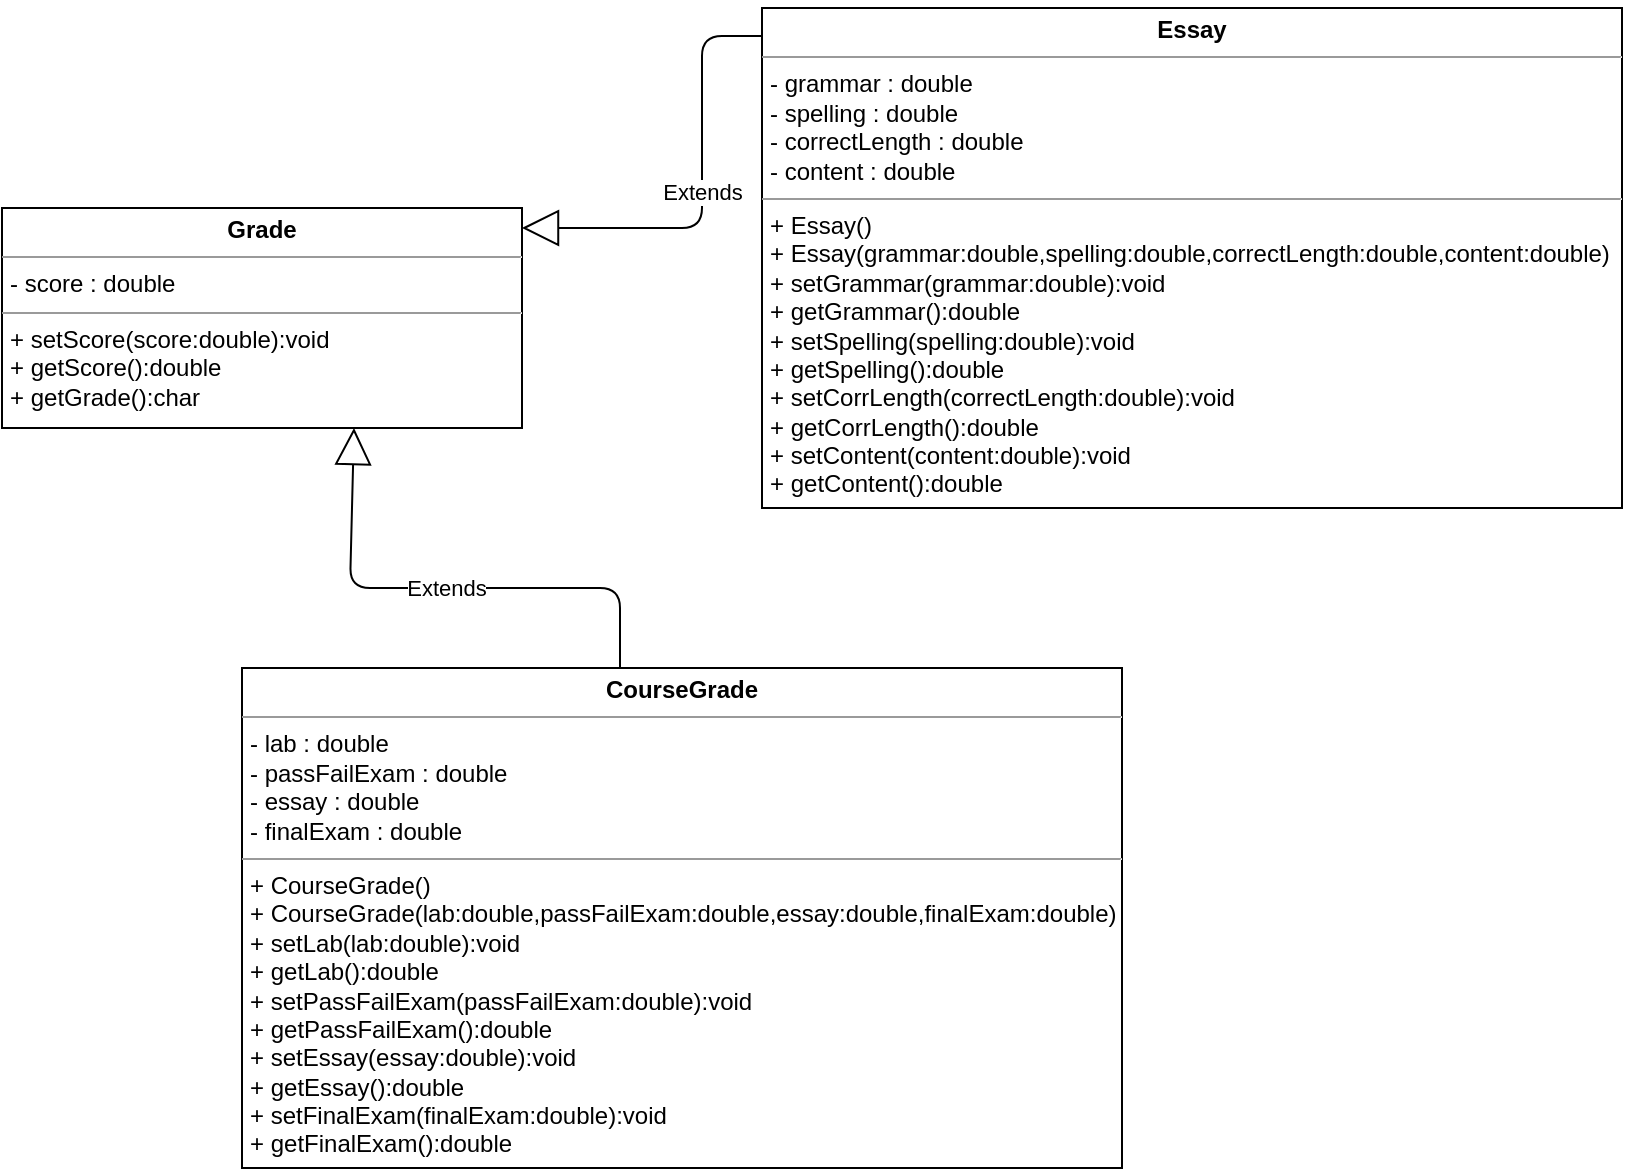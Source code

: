 <mxfile version="13.10.4" type="github">
  <diagram id="C5RBs43oDa-KdzZeNtuy" name="Page-1">
    <mxGraphModel dx="868" dy="435" grid="1" gridSize="10" guides="1" tooltips="1" connect="1" arrows="1" fold="1" page="1" pageScale="1" pageWidth="827" pageHeight="1169" math="0" shadow="0">
      <root>
        <mxCell id="WIyWlLk6GJQsqaUBKTNV-0" />
        <mxCell id="WIyWlLk6GJQsqaUBKTNV-1" parent="WIyWlLk6GJQsqaUBKTNV-0" />
        <mxCell id="f_0w5n7SJ-mhDUfJRbNU-0" value="&lt;p style=&quot;margin: 0px ; margin-top: 4px ; text-align: center&quot;&gt;&lt;b&gt;Grade&lt;/b&gt;&lt;/p&gt;&lt;hr size=&quot;1&quot;&gt;&lt;p style=&quot;margin: 0px ; margin-left: 4px&quot;&gt;- score : double&lt;/p&gt;&lt;hr size=&quot;1&quot;&gt;&lt;p style=&quot;margin: 0px ; margin-left: 4px&quot;&gt;&lt;span&gt;+ setScore(score:double):void&lt;/span&gt;&lt;br&gt;&lt;/p&gt;&lt;p style=&quot;margin: 0px ; margin-left: 4px&quot;&gt;+ getScore():double&lt;/p&gt;&lt;p style=&quot;margin: 0px ; margin-left: 4px&quot;&gt;&lt;span&gt;+ getGrade():char&lt;/span&gt;&lt;/p&gt;" style="verticalAlign=top;align=left;overflow=fill;fontSize=12;fontFamily=Helvetica;html=1;" parent="WIyWlLk6GJQsqaUBKTNV-1" vertex="1">
          <mxGeometry x="60" y="130" width="260" height="110" as="geometry" />
        </mxCell>
        <mxCell id="f_0w5n7SJ-mhDUfJRbNU-1" value="&lt;p style=&quot;margin: 0px ; margin-top: 4px ; text-align: center&quot;&gt;&lt;b&gt;CourseGrade&lt;/b&gt;&lt;/p&gt;&lt;hr size=&quot;1&quot;&gt;&lt;p style=&quot;margin: 0px 0px 0px 4px&quot;&gt;- lab : double&lt;/p&gt;&lt;p style=&quot;margin: 0px 0px 0px 4px&quot;&gt;- passFailExam : double&lt;/p&gt;&lt;p style=&quot;margin: 0px 0px 0px 4px&quot;&gt;- essay : double&lt;/p&gt;&lt;p style=&quot;margin: 0px 0px 0px 4px&quot;&gt;- finalExam : double&lt;/p&gt;&lt;hr size=&quot;1&quot;&gt;&lt;p style=&quot;margin: 0px 0px 0px 4px&quot;&gt;+ CourseGrade()&lt;/p&gt;&lt;p style=&quot;margin: 0px 0px 0px 4px&quot;&gt;+ CourseGrade(lab:double,passFailExam:double,essay:double,finalExam:double)&lt;/p&gt;&lt;p style=&quot;margin: 0px 0px 0px 4px&quot;&gt;+ setLab(lab:double):void&lt;/p&gt;&lt;p style=&quot;margin: 0px 0px 0px 4px&quot;&gt;+ getLab():double&lt;/p&gt;&lt;p style=&quot;margin: 0px 0px 0px 4px&quot;&gt;+ setPassFailExam(passFailExam:double):void&lt;/p&gt;&lt;p style=&quot;margin: 0px 0px 0px 4px&quot;&gt;+ getPassFailExam():double&lt;/p&gt;&lt;p style=&quot;margin: 0px 0px 0px 4px&quot;&gt;+ setEssay(essay:double):void&lt;/p&gt;&lt;p style=&quot;margin: 0px 0px 0px 4px&quot;&gt;+ getEssay():double&lt;/p&gt;&lt;p style=&quot;margin: 0px 0px 0px 4px&quot;&gt;+ setFinalExam(finalExam:double):void&lt;/p&gt;&lt;p style=&quot;margin: 0px 0px 0px 4px&quot;&gt;+ getFinalExam():double&lt;/p&gt;" style="verticalAlign=top;align=left;overflow=fill;fontSize=12;fontFamily=Helvetica;html=1;" parent="WIyWlLk6GJQsqaUBKTNV-1" vertex="1">
          <mxGeometry x="180" y="360" width="440" height="250" as="geometry" />
        </mxCell>
        <mxCell id="f_0w5n7SJ-mhDUfJRbNU-2" value="&lt;p style=&quot;margin: 0px ; margin-top: 4px ; text-align: center&quot;&gt;&lt;b&gt;Essay&lt;/b&gt;&lt;/p&gt;&lt;hr size=&quot;1&quot;&gt;&lt;p style=&quot;margin: 0px ; margin-left: 4px&quot;&gt;- grammar : double&lt;/p&gt;&lt;p style=&quot;margin: 0px ; margin-left: 4px&quot;&gt;- spelling : double&lt;/p&gt;&lt;p style=&quot;margin: 0px ; margin-left: 4px&quot;&gt;- correctLength : double&lt;/p&gt;&lt;p style=&quot;margin: 0px ; margin-left: 4px&quot;&gt;- content : double&lt;/p&gt;&lt;hr size=&quot;1&quot;&gt;&lt;p style=&quot;margin: 0px ; margin-left: 4px&quot;&gt;+ Essay()&lt;/p&gt;&lt;p style=&quot;margin: 0px ; margin-left: 4px&quot;&gt;+ Essay(grammar:double,spelling:double,correctLength:double,content:double)&lt;/p&gt;&lt;p style=&quot;margin: 0px ; margin-left: 4px&quot;&gt;+ setGrammar(grammar:double):void&lt;/p&gt;&lt;p style=&quot;margin: 0px ; margin-left: 4px&quot;&gt;+ getGrammar():double&lt;/p&gt;&lt;p style=&quot;margin: 0px ; margin-left: 4px&quot;&gt;+ setSpelling(spelling:double):void&lt;/p&gt;&lt;p style=&quot;margin: 0px ; margin-left: 4px&quot;&gt;+ getSpelling():double&lt;/p&gt;&lt;p style=&quot;margin: 0px ; margin-left: 4px&quot;&gt;+ setCorrLength(correctLength:double):void&lt;/p&gt;&lt;p style=&quot;margin: 0px ; margin-left: 4px&quot;&gt;+ getCorrLength():double&lt;/p&gt;&lt;p style=&quot;margin: 0px ; margin-left: 4px&quot;&gt;+ setContent(content:double):void&lt;/p&gt;&lt;p style=&quot;margin: 0px ; margin-left: 4px&quot;&gt;+ getContent():double&lt;/p&gt;" style="verticalAlign=top;align=left;overflow=fill;fontSize=12;fontFamily=Helvetica;html=1;" parent="WIyWlLk6GJQsqaUBKTNV-1" vertex="1">
          <mxGeometry x="440" y="30" width="430" height="250" as="geometry" />
        </mxCell>
        <mxCell id="f_0w5n7SJ-mhDUfJRbNU-4" value="Extends" style="endArrow=block;endSize=16;endFill=0;html=1;" parent="WIyWlLk6GJQsqaUBKTNV-1" edge="1">
          <mxGeometry width="160" relative="1" as="geometry">
            <mxPoint x="369" y="360" as="sourcePoint" />
            <mxPoint x="236" y="240" as="targetPoint" />
            <Array as="points">
              <mxPoint x="369" y="320" />
              <mxPoint x="234" y="320" />
            </Array>
          </mxGeometry>
        </mxCell>
        <mxCell id="f_0w5n7SJ-mhDUfJRbNU-5" value="Extends" style="endArrow=block;endSize=16;endFill=0;html=1;exitX=0;exitY=0.056;exitDx=0;exitDy=0;exitPerimeter=0;" parent="WIyWlLk6GJQsqaUBKTNV-1" source="f_0w5n7SJ-mhDUfJRbNU-2" edge="1">
          <mxGeometry width="160" relative="1" as="geometry">
            <mxPoint x="460" y="310" as="sourcePoint" />
            <mxPoint x="320" y="140" as="targetPoint" />
            <Array as="points">
              <mxPoint x="410" y="44" />
              <mxPoint x="410" y="140" />
              <mxPoint x="360" y="140" />
            </Array>
          </mxGeometry>
        </mxCell>
      </root>
    </mxGraphModel>
  </diagram>
</mxfile>
